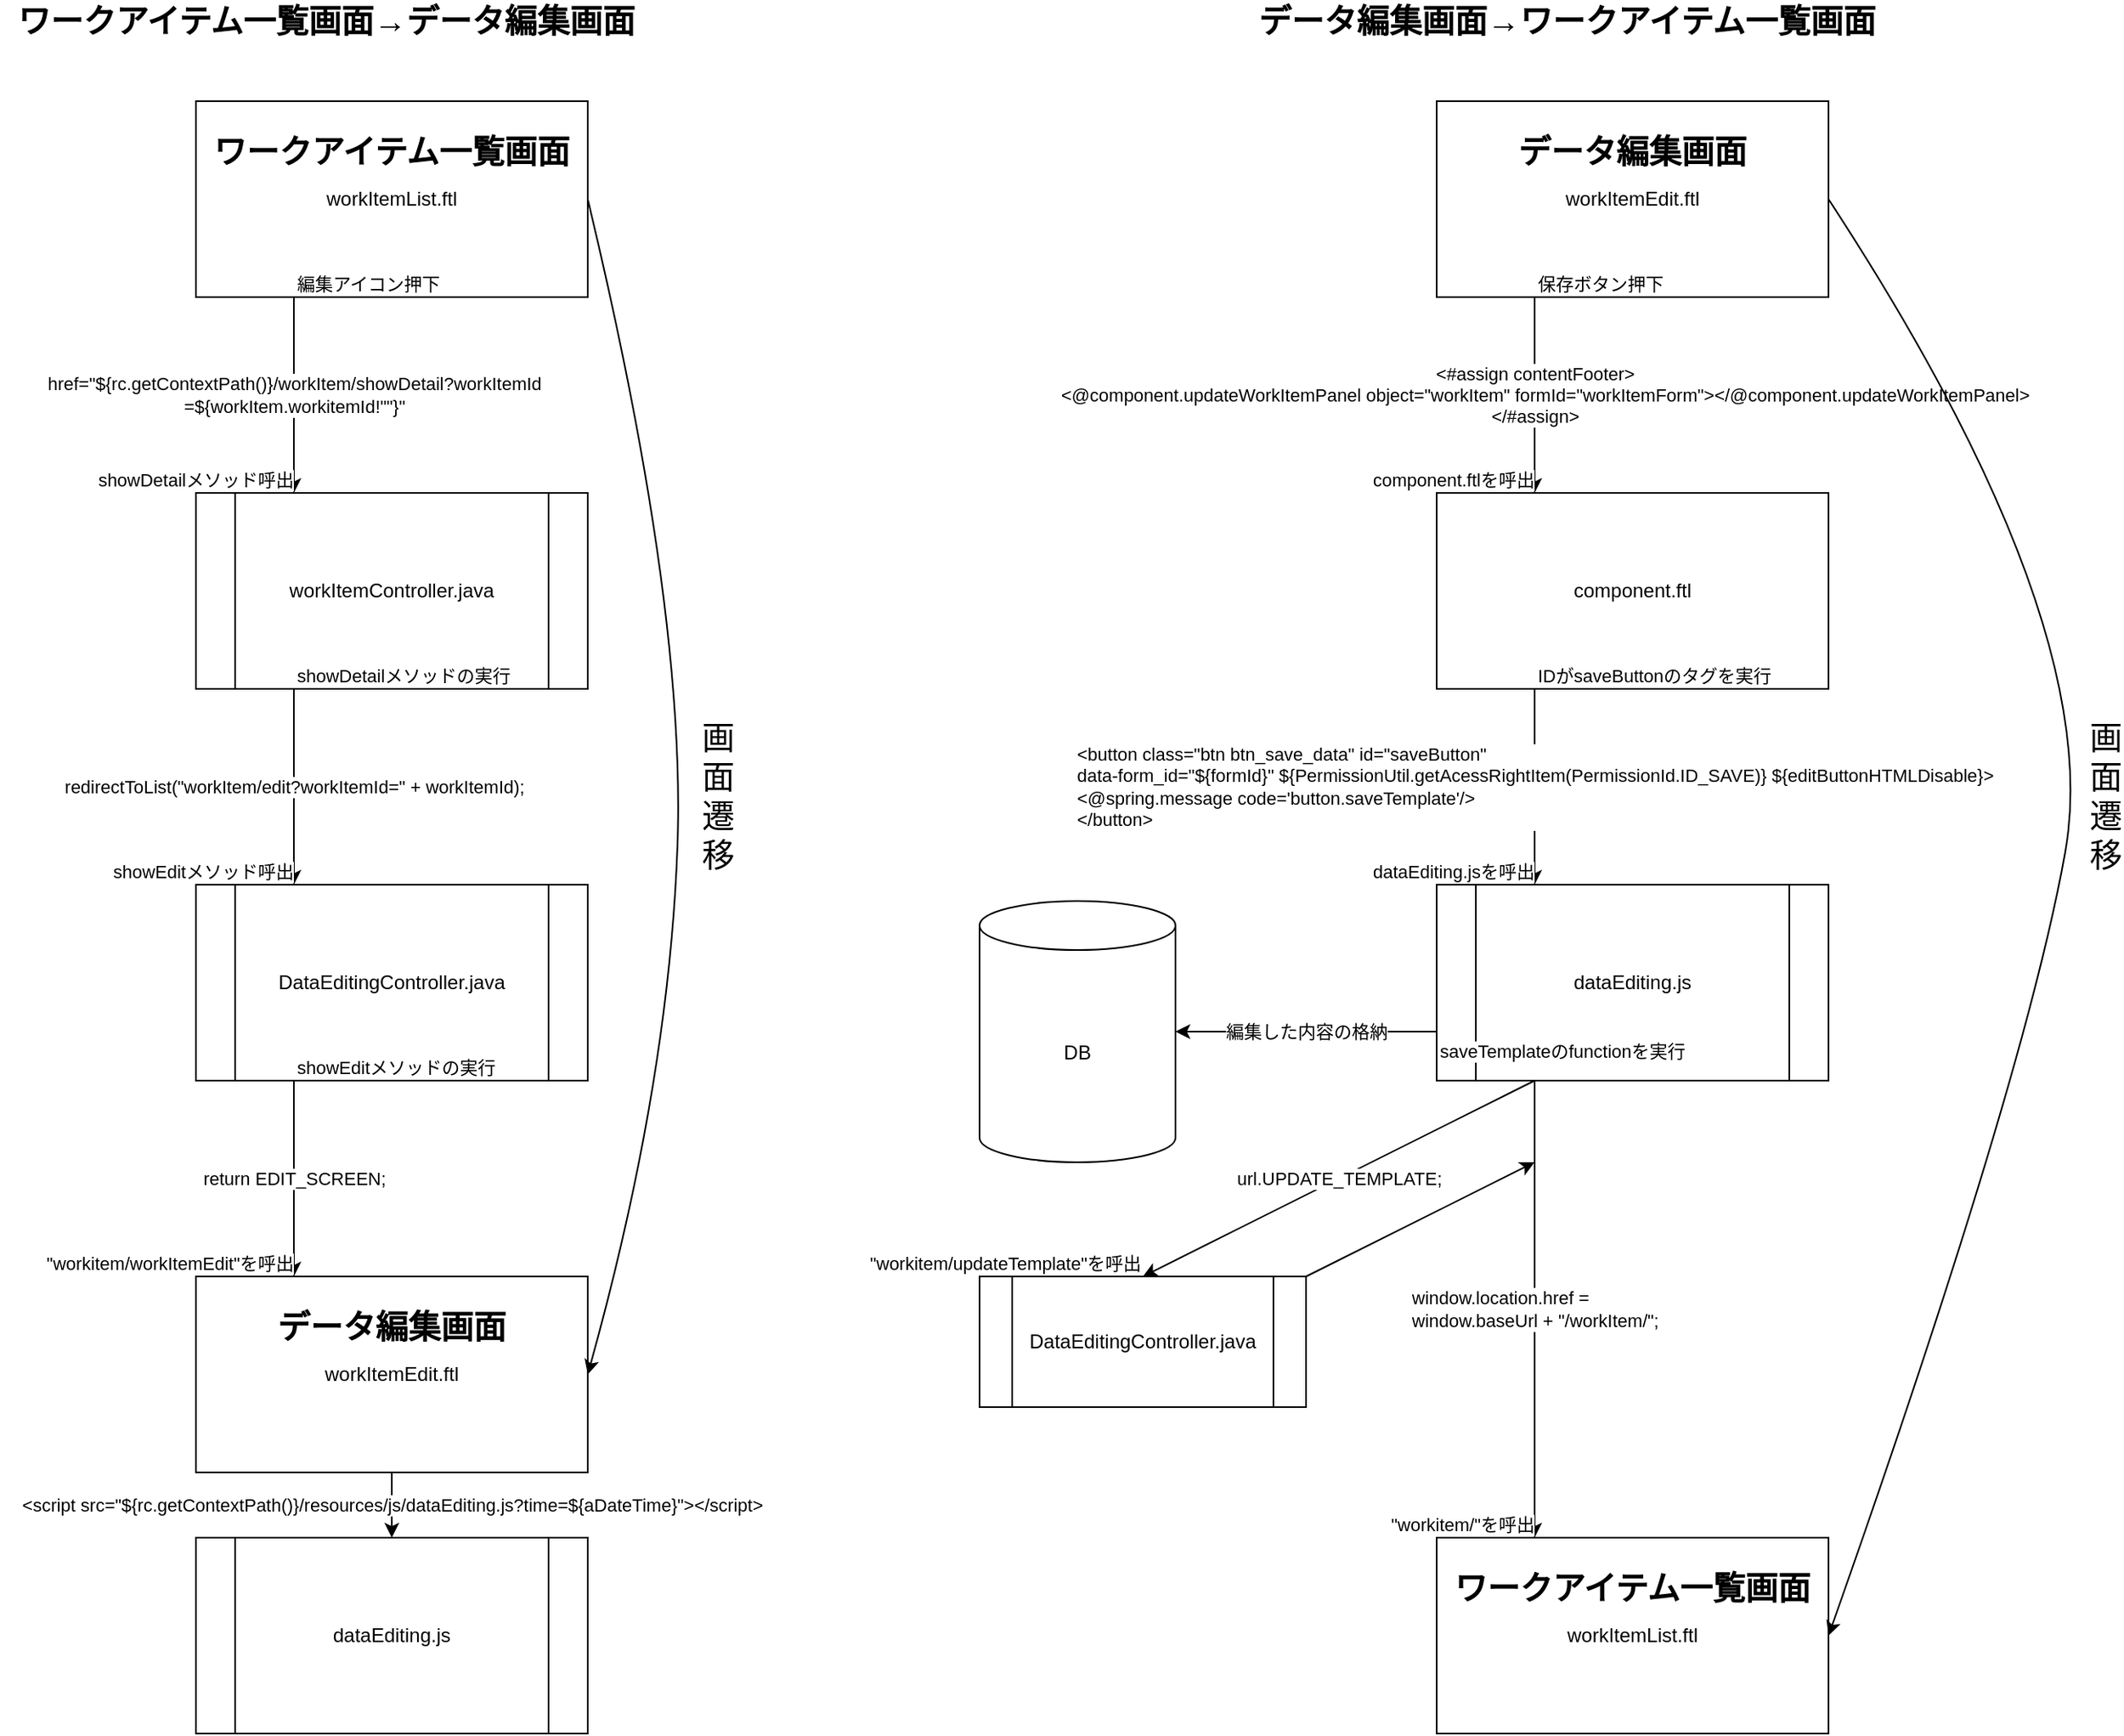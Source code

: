 <mxfile version="14.0.1" type="github">
  <diagram id="fj7cJ6oT8GaulSnIyn4V" name="Page-1">
    <mxGraphModel dx="1955" dy="896" grid="1" gridSize="10" guides="1" tooltips="1" connect="1" arrows="1" fold="1" page="1" pageScale="1" pageWidth="850" pageHeight="1100" math="0" shadow="0">
      <root>
        <mxCell id="0" />
        <mxCell id="1" parent="0" />
        <mxCell id="CFS5spEVcC0CDfMkqO9Q-1" value="workItemController.java" style="shape=process;whiteSpace=wrap;html=1;backgroundOutline=1;" parent="1" vertex="1">
          <mxGeometry x="120" y="320" width="240" height="120" as="geometry" />
        </mxCell>
        <mxCell id="CFS5spEVcC0CDfMkqO9Q-2" value="workItemList.ftl" style="rounded=0;whiteSpace=wrap;html=1;" parent="1" vertex="1">
          <mxGeometry x="120" y="80" width="240" height="120" as="geometry" />
        </mxCell>
        <mxCell id="CFS5spEVcC0CDfMkqO9Q-3" value="workItemEdit.ftl" style="rounded=0;whiteSpace=wrap;html=1;" parent="1" vertex="1">
          <mxGeometry x="120" y="800" width="240" height="120" as="geometry" />
        </mxCell>
        <mxCell id="CFS5spEVcC0CDfMkqO9Q-7" value="&lt;font style=&quot;font-size: 20px&quot;&gt;&lt;b&gt;&lt;font style=&quot;font-size: 20px&quot;&gt;データ編集画面→&lt;/font&gt;ワークアイテム一覧画面&lt;/b&gt;&lt;/font&gt;" style="text;html=1;strokeColor=none;fillColor=none;align=center;verticalAlign=middle;whiteSpace=wrap;rounded=0;" parent="1" vertex="1">
          <mxGeometry x="760" y="20" width="400" height="20" as="geometry" />
        </mxCell>
        <mxCell id="CFS5spEVcC0CDfMkqO9Q-8" value="&lt;font style=&quot;font-size: 20px&quot;&gt;&lt;b&gt;ワークアイテム一覧画面→データ編集画面&lt;/b&gt;&lt;/font&gt;" style="text;html=1;strokeColor=none;fillColor=none;align=center;verticalAlign=middle;whiteSpace=wrap;rounded=0;" parent="1" vertex="1">
          <mxGeometry y="20" width="400" height="20" as="geometry" />
        </mxCell>
        <mxCell id="CFS5spEVcC0CDfMkqO9Q-10" value="DataEditingController.java" style="shape=process;whiteSpace=wrap;html=1;backgroundOutline=1;" parent="1" vertex="1">
          <mxGeometry x="120" y="560" width="240" height="120" as="geometry" />
        </mxCell>
        <mxCell id="CFS5spEVcC0CDfMkqO9Q-11" value="component.ftl" style="rounded=0;whiteSpace=wrap;html=1;" parent="1" vertex="1">
          <mxGeometry x="880" y="320" width="240" height="120" as="geometry" />
        </mxCell>
        <mxCell id="CFS5spEVcC0CDfMkqO9Q-13" value="Label" style="endArrow=classic;html=1;exitX=0.25;exitY=1;exitDx=0;exitDy=0;entryX=0.25;entryY=0;entryDx=0;entryDy=0;" parent="1" source="CFS5spEVcC0CDfMkqO9Q-2" target="CFS5spEVcC0CDfMkqO9Q-1" edge="1">
          <mxGeometry relative="1" as="geometry">
            <mxPoint x="170" y="240" as="sourcePoint" />
            <mxPoint x="330" y="240" as="targetPoint" />
          </mxGeometry>
        </mxCell>
        <mxCell id="CFS5spEVcC0CDfMkqO9Q-14" value="href=&quot;${rc.getContextPath()}/workItem/showDetail?workItemId&lt;br&gt;=${workItem.workitemId!&quot;&quot;}&quot;" style="edgeLabel;resizable=0;html=1;align=center;verticalAlign=middle;" parent="CFS5spEVcC0CDfMkqO9Q-13" connectable="0" vertex="1">
          <mxGeometry relative="1" as="geometry" />
        </mxCell>
        <mxCell id="CFS5spEVcC0CDfMkqO9Q-15" value="編集アイコン押下" style="edgeLabel;resizable=0;html=1;align=left;verticalAlign=bottom;" parent="CFS5spEVcC0CDfMkqO9Q-13" connectable="0" vertex="1">
          <mxGeometry x="-1" relative="1" as="geometry" />
        </mxCell>
        <mxCell id="CFS5spEVcC0CDfMkqO9Q-16" value="showDetailメソッド呼出" style="edgeLabel;resizable=0;html=1;align=right;verticalAlign=bottom;" parent="CFS5spEVcC0CDfMkqO9Q-13" connectable="0" vertex="1">
          <mxGeometry x="1" relative="1" as="geometry" />
        </mxCell>
        <mxCell id="CFS5spEVcC0CDfMkqO9Q-17" value="Label" style="endArrow=classic;html=1;exitX=0.25;exitY=1;exitDx=0;exitDy=0;entryX=0.25;entryY=0;entryDx=0;entryDy=0;" parent="1" source="CFS5spEVcC0CDfMkqO9Q-1" target="CFS5spEVcC0CDfMkqO9Q-10" edge="1">
          <mxGeometry relative="1" as="geometry">
            <mxPoint x="40" y="520" as="sourcePoint" />
            <mxPoint x="200" y="520" as="targetPoint" />
            <Array as="points" />
          </mxGeometry>
        </mxCell>
        <mxCell id="CFS5spEVcC0CDfMkqO9Q-18" value="&lt;div style=&quot;text-align: left&quot;&gt;redirectToList(&quot;workItem/edit?workItemId=&quot; + workItemId);&lt;/div&gt;" style="edgeLabel;resizable=0;html=1;align=center;verticalAlign=middle;" parent="CFS5spEVcC0CDfMkqO9Q-17" connectable="0" vertex="1">
          <mxGeometry relative="1" as="geometry" />
        </mxCell>
        <mxCell id="CFS5spEVcC0CDfMkqO9Q-19" value="showDetailメソッドの実行" style="edgeLabel;resizable=0;html=1;align=left;verticalAlign=bottom;" parent="CFS5spEVcC0CDfMkqO9Q-17" connectable="0" vertex="1">
          <mxGeometry x="-1" relative="1" as="geometry" />
        </mxCell>
        <mxCell id="CFS5spEVcC0CDfMkqO9Q-20" value="showEditメソッド呼出" style="edgeLabel;resizable=0;html=1;align=right;verticalAlign=bottom;" parent="CFS5spEVcC0CDfMkqO9Q-17" connectable="0" vertex="1">
          <mxGeometry x="1" relative="1" as="geometry" />
        </mxCell>
        <mxCell id="CFS5spEVcC0CDfMkqO9Q-21" value="Label" style="endArrow=classic;html=1;exitX=0.25;exitY=1;exitDx=0;exitDy=0;entryX=0.25;entryY=0;entryDx=0;entryDy=0;" parent="1" source="CFS5spEVcC0CDfMkqO9Q-10" target="CFS5spEVcC0CDfMkqO9Q-3" edge="1">
          <mxGeometry relative="1" as="geometry">
            <mxPoint x="530" y="640" as="sourcePoint" />
            <mxPoint x="650" y="840" as="targetPoint" />
            <Array as="points" />
          </mxGeometry>
        </mxCell>
        <mxCell id="CFS5spEVcC0CDfMkqO9Q-22" value="&lt;div style=&quot;text-align: left&quot;&gt;return EDIT_SCREEN;&lt;/div&gt;" style="edgeLabel;resizable=0;html=1;align=center;verticalAlign=middle;" parent="CFS5spEVcC0CDfMkqO9Q-21" connectable="0" vertex="1">
          <mxGeometry relative="1" as="geometry" />
        </mxCell>
        <mxCell id="CFS5spEVcC0CDfMkqO9Q-23" value="showEditメソッドの実行" style="edgeLabel;resizable=0;html=1;align=left;verticalAlign=bottom;" parent="CFS5spEVcC0CDfMkqO9Q-21" connectable="0" vertex="1">
          <mxGeometry x="-1" relative="1" as="geometry" />
        </mxCell>
        <mxCell id="CFS5spEVcC0CDfMkqO9Q-24" value="&quot;workitem/workItemEdit&quot;を呼出" style="edgeLabel;resizable=0;html=1;align=right;verticalAlign=bottom;" parent="CFS5spEVcC0CDfMkqO9Q-21" connectable="0" vertex="1">
          <mxGeometry x="1" relative="1" as="geometry" />
        </mxCell>
        <mxCell id="CFS5spEVcC0CDfMkqO9Q-27" value="" style="curved=1;endArrow=classic;html=1;fillColor=#33001A;exitX=1;exitY=0.5;exitDx=0;exitDy=0;entryX=1;entryY=0.5;entryDx=0;entryDy=0;" parent="1" source="CFS5spEVcC0CDfMkqO9Q-2" target="CFS5spEVcC0CDfMkqO9Q-3" edge="1">
          <mxGeometry width="50" height="50" relative="1" as="geometry">
            <mxPoint x="530" y="530" as="sourcePoint" />
            <mxPoint x="580" y="480" as="targetPoint" />
            <Array as="points">
              <mxPoint x="420" y="390" />
              <mxPoint x="410" y="680" />
            </Array>
          </mxGeometry>
        </mxCell>
        <mxCell id="CFS5spEVcC0CDfMkqO9Q-28" value="&lt;font style=&quot;font-size: 20px&quot;&gt;画面遷移&lt;/font&gt;" style="text;html=1;strokeColor=none;fillColor=none;align=center;verticalAlign=middle;whiteSpace=wrap;rounded=0;" parent="1" vertex="1">
          <mxGeometry x="430" y="480" width="20" height="50" as="geometry" />
        </mxCell>
        <mxCell id="ggs_NN2yI3XCKBR60X58-2" value="workItemEdit.ftl" style="rounded=0;whiteSpace=wrap;html=1;" parent="1" vertex="1">
          <mxGeometry x="880" y="80" width="240" height="120" as="geometry" />
        </mxCell>
        <mxCell id="ggs_NN2yI3XCKBR60X58-3" value="workItemList.ftl" style="rounded=0;whiteSpace=wrap;html=1;" parent="1" vertex="1">
          <mxGeometry x="880" y="960" width="240" height="120" as="geometry" />
        </mxCell>
        <mxCell id="ggs_NN2yI3XCKBR60X58-4" value="dataEditing.js" style="shape=process;whiteSpace=wrap;html=1;backgroundOutline=1;" parent="1" vertex="1">
          <mxGeometry x="880" y="560" width="240" height="120" as="geometry" />
        </mxCell>
        <mxCell id="ggs_NN2yI3XCKBR60X58-5" value="Label" style="endArrow=classic;html=1;exitX=0.25;exitY=1;exitDx=0;exitDy=0;entryX=0.25;entryY=0;entryDx=0;entryDy=0;" parent="1" source="ggs_NN2yI3XCKBR60X58-2" target="CFS5spEVcC0CDfMkqO9Q-11" edge="1">
          <mxGeometry relative="1" as="geometry">
            <mxPoint x="930" y="240" as="sourcePoint" />
            <mxPoint x="970" y="310" as="targetPoint" />
          </mxGeometry>
        </mxCell>
        <mxCell id="ggs_NN2yI3XCKBR60X58-6" value="&lt;div&gt;&amp;lt;#assign contentFooter&amp;gt;&lt;/div&gt;&lt;div&gt;&amp;nbsp; &amp;nbsp; &amp;lt;@component.updateWorkItemPanel object=&quot;workItem&quot; formId=&quot;workItemForm&quot;&amp;gt;&amp;lt;/@component.updateWorkItemPanel&amp;gt;&lt;/div&gt;&lt;div&gt;&amp;lt;/#assign&amp;gt;&lt;/div&gt;" style="edgeLabel;resizable=0;html=1;align=center;verticalAlign=middle;" parent="ggs_NN2yI3XCKBR60X58-5" connectable="0" vertex="1">
          <mxGeometry relative="1" as="geometry" />
        </mxCell>
        <mxCell id="ggs_NN2yI3XCKBR60X58-7" value="保存ボタン押下" style="edgeLabel;resizable=0;html=1;align=left;verticalAlign=bottom;" parent="ggs_NN2yI3XCKBR60X58-5" connectable="0" vertex="1">
          <mxGeometry x="-1" relative="1" as="geometry" />
        </mxCell>
        <mxCell id="ggs_NN2yI3XCKBR60X58-8" value="component.ftlを呼出" style="edgeLabel;resizable=0;html=1;align=right;verticalAlign=bottom;" parent="ggs_NN2yI3XCKBR60X58-5" connectable="0" vertex="1">
          <mxGeometry x="1" relative="1" as="geometry" />
        </mxCell>
        <mxCell id="ggs_NN2yI3XCKBR60X58-9" value="Label" style="endArrow=classic;html=1;entryX=0.25;entryY=0;entryDx=0;entryDy=0;exitX=0.25;exitY=1;exitDx=0;exitDy=0;" parent="1" source="CFS5spEVcC0CDfMkqO9Q-11" target="ggs_NN2yI3XCKBR60X58-4" edge="1">
          <mxGeometry relative="1" as="geometry">
            <mxPoint x="970" y="460" as="sourcePoint" />
            <mxPoint x="960" y="520" as="targetPoint" />
            <Array as="points" />
          </mxGeometry>
        </mxCell>
        <mxCell id="ggs_NN2yI3XCKBR60X58-10" value="&lt;div style=&quot;text-align: left&quot;&gt;&lt;div&gt;&amp;lt;button class=&quot;btn btn_save_data&quot; id=&quot;saveButton&quot;&lt;/div&gt;&lt;div&gt;&lt;span&gt; &lt;/span&gt;data-form_id=&quot;${formId}&quot; ${PermissionUtil.getAcessRightItem(PermissionId.ID_SAVE)} ${editButtonHTMLDisable}&amp;gt;&lt;/div&gt;&lt;div&gt;&lt;span&gt; &lt;/span&gt;&amp;lt;@spring.message code=&#39;button.saveTemplate&#39;/&amp;gt;&lt;/div&gt;&lt;div&gt;&amp;lt;/button&amp;gt;&lt;/div&gt;&lt;/div&gt;" style="edgeLabel;resizable=0;html=1;align=center;verticalAlign=middle;" parent="ggs_NN2yI3XCKBR60X58-9" connectable="0" vertex="1">
          <mxGeometry relative="1" as="geometry" />
        </mxCell>
        <mxCell id="ggs_NN2yI3XCKBR60X58-11" value="IDがsaveButtonのタグを実行" style="edgeLabel;resizable=0;html=1;align=left;verticalAlign=bottom;" parent="ggs_NN2yI3XCKBR60X58-9" connectable="0" vertex="1">
          <mxGeometry x="-1" relative="1" as="geometry" />
        </mxCell>
        <mxCell id="ggs_NN2yI3XCKBR60X58-12" value="dataEditing.jsを呼出" style="edgeLabel;resizable=0;html=1;align=right;verticalAlign=bottom;" parent="ggs_NN2yI3XCKBR60X58-9" connectable="0" vertex="1">
          <mxGeometry x="1" relative="1" as="geometry" />
        </mxCell>
        <mxCell id="ggs_NN2yI3XCKBR60X58-13" value="Label" style="endArrow=classic;html=1;exitX=0.25;exitY=1;exitDx=0;exitDy=0;entryX=0.25;entryY=0;entryDx=0;entryDy=0;" parent="1" source="ggs_NN2yI3XCKBR60X58-4" target="ggs_NN2yI3XCKBR60X58-3" edge="1">
          <mxGeometry relative="1" as="geometry">
            <mxPoint x="1290" y="640" as="sourcePoint" />
            <mxPoint x="1410" y="840" as="targetPoint" />
            <Array as="points" />
          </mxGeometry>
        </mxCell>
        <mxCell id="ggs_NN2yI3XCKBR60X58-14" value="&lt;div style=&quot;text-align: left&quot;&gt;window.location.href =&amp;nbsp;&lt;/div&gt;&lt;div style=&quot;text-align: left&quot;&gt;window.baseUrl + &quot;/workItem/&quot;;&lt;/div&gt;" style="edgeLabel;resizable=0;html=1;align=center;verticalAlign=middle;" parent="ggs_NN2yI3XCKBR60X58-13" connectable="0" vertex="1">
          <mxGeometry relative="1" as="geometry" />
        </mxCell>
        <mxCell id="ggs_NN2yI3XCKBR60X58-16" value="&quot;workitem/&quot;を呼出" style="edgeLabel;resizable=0;html=1;align=right;verticalAlign=bottom;" parent="ggs_NN2yI3XCKBR60X58-13" connectable="0" vertex="1">
          <mxGeometry x="1" relative="1" as="geometry" />
        </mxCell>
        <mxCell id="ggs_NN2yI3XCKBR60X58-17" value="" style="curved=1;endArrow=classic;html=1;fillColor=#33001A;exitX=1;exitY=0.5;exitDx=0;exitDy=0;entryX=1;entryY=0.5;entryDx=0;entryDy=0;" parent="1" source="ggs_NN2yI3XCKBR60X58-2" target="ggs_NN2yI3XCKBR60X58-3" edge="1">
          <mxGeometry width="50" height="50" relative="1" as="geometry">
            <mxPoint x="1290" y="530" as="sourcePoint" />
            <mxPoint x="1340" y="480" as="targetPoint" />
            <Array as="points">
              <mxPoint x="1290" y="400" />
              <mxPoint x="1240" y="680" />
            </Array>
          </mxGeometry>
        </mxCell>
        <mxCell id="ggs_NN2yI3XCKBR60X58-18" value="&lt;font style=&quot;font-size: 20px&quot;&gt;画面遷移&lt;/font&gt;" style="text;html=1;strokeColor=none;fillColor=none;align=center;verticalAlign=middle;whiteSpace=wrap;rounded=0;" parent="1" vertex="1">
          <mxGeometry x="1280" y="480" width="20" height="50" as="geometry" />
        </mxCell>
        <mxCell id="ggs_NN2yI3XCKBR60X58-20" value="&lt;font style=&quot;font-size: 20px&quot;&gt;&lt;b&gt;ワークアイテム一覧画面&lt;/b&gt;&lt;/font&gt;" style="text;html=1;strokeColor=none;fillColor=none;align=center;verticalAlign=middle;whiteSpace=wrap;rounded=0;" parent="1" vertex="1">
          <mxGeometry x="120" y="100" width="240" height="20" as="geometry" />
        </mxCell>
        <mxCell id="ggs_NN2yI3XCKBR60X58-21" value="&lt;font style=&quot;font-size: 20px&quot;&gt;&lt;b&gt;データ編集画面&lt;/b&gt;&lt;/font&gt;" style="text;html=1;strokeColor=none;fillColor=none;align=center;verticalAlign=middle;whiteSpace=wrap;rounded=0;" parent="1" vertex="1">
          <mxGeometry x="120" y="820" width="240" height="20" as="geometry" />
        </mxCell>
        <mxCell id="ggs_NN2yI3XCKBR60X58-23" value="&lt;font style=&quot;font-size: 20px&quot;&gt;&lt;b&gt;データ編集画面&lt;/b&gt;&lt;/font&gt;" style="text;html=1;strokeColor=none;fillColor=none;align=center;verticalAlign=middle;whiteSpace=wrap;rounded=0;" parent="1" vertex="1">
          <mxGeometry x="880" y="100" width="240" height="20" as="geometry" />
        </mxCell>
        <mxCell id="ggs_NN2yI3XCKBR60X58-24" value="&lt;font style=&quot;font-size: 20px&quot;&gt;&lt;b&gt;ワークアイテム一覧画面&lt;/b&gt;&lt;/font&gt;" style="text;html=1;strokeColor=none;fillColor=none;align=center;verticalAlign=middle;whiteSpace=wrap;rounded=0;" parent="1" vertex="1">
          <mxGeometry x="880" y="980" width="240" height="20" as="geometry" />
        </mxCell>
        <mxCell id="ggs_NN2yI3XCKBR60X58-25" value="DB" style="shape=cylinder3;whiteSpace=wrap;html=1;boundedLbl=1;backgroundOutline=1;size=15;" parent="1" vertex="1">
          <mxGeometry x="600" y="570" width="120" height="160" as="geometry" />
        </mxCell>
        <mxCell id="ggs_NN2yI3XCKBR60X58-26" value="Label" style="endArrow=classic;html=1;exitX=0;exitY=0.75;exitDx=0;exitDy=0;entryX=1;entryY=0.5;entryDx=0;entryDy=0;entryPerimeter=0;" parent="1" source="ggs_NN2yI3XCKBR60X58-4" target="ggs_NN2yI3XCKBR60X58-25" edge="1">
          <mxGeometry relative="1" as="geometry">
            <mxPoint x="830" y="610" as="sourcePoint" />
            <mxPoint x="830" y="770" as="targetPoint" />
            <Array as="points" />
          </mxGeometry>
        </mxCell>
        <mxCell id="ggs_NN2yI3XCKBR60X58-27" value="&lt;div style=&quot;text-align: left&quot;&gt;編集した内容の格納&lt;/div&gt;" style="edgeLabel;resizable=0;html=1;align=center;verticalAlign=middle;" parent="ggs_NN2yI3XCKBR60X58-26" connectable="0" vertex="1">
          <mxGeometry relative="1" as="geometry" />
        </mxCell>
        <mxCell id="ggs_NN2yI3XCKBR60X58-28" value="saveTemplateのfunctionを実行" style="edgeLabel;resizable=0;html=1;align=left;verticalAlign=bottom;" parent="ggs_NN2yI3XCKBR60X58-26" connectable="0" vertex="1">
          <mxGeometry x="-1" relative="1" as="geometry">
            <mxPoint y="20" as="offset" />
          </mxGeometry>
        </mxCell>
        <mxCell id="8MmJQn8j7XMEYnY0gTtd-1" value="dataEditing.js" style="shape=process;whiteSpace=wrap;html=1;backgroundOutline=1;" parent="1" vertex="1">
          <mxGeometry x="120" y="960" width="240" height="120" as="geometry" />
        </mxCell>
        <mxCell id="8MmJQn8j7XMEYnY0gTtd-4" value="" style="endArrow=classic;html=1;exitX=0.5;exitY=1;exitDx=0;exitDy=0;entryX=0.5;entryY=0;entryDx=0;entryDy=0;" parent="1" source="CFS5spEVcC0CDfMkqO9Q-3" target="8MmJQn8j7XMEYnY0gTtd-1" edge="1">
          <mxGeometry relative="1" as="geometry">
            <mxPoint x="250" y="940" as="sourcePoint" />
            <mxPoint x="350" y="940" as="targetPoint" />
          </mxGeometry>
        </mxCell>
        <mxCell id="8MmJQn8j7XMEYnY0gTtd-5" value="&amp;lt;script src=&quot;${rc.getContextPath()}/resources/js/dataEditing.js?time=${aDateTime}&quot;&amp;gt;&amp;lt;/script&amp;gt;" style="edgeLabel;resizable=0;html=1;align=center;verticalAlign=middle;" parent="8MmJQn8j7XMEYnY0gTtd-4" connectable="0" vertex="1">
          <mxGeometry relative="1" as="geometry" />
        </mxCell>
        <mxCell id="8MmJQn8j7XMEYnY0gTtd-6" value="DataEditingController.java" style="shape=process;whiteSpace=wrap;html=1;backgroundOutline=1;" parent="1" vertex="1">
          <mxGeometry x="600" y="800" width="200" height="80" as="geometry" />
        </mxCell>
        <mxCell id="2CtC0O20vSlC3HFhTkB5-1" value="Label" style="endArrow=classic;html=1;exitX=0.25;exitY=1;exitDx=0;exitDy=0;entryX=0.5;entryY=0;entryDx=0;entryDy=0;" edge="1" parent="1" source="ggs_NN2yI3XCKBR60X58-4" target="8MmJQn8j7XMEYnY0gTtd-6">
          <mxGeometry relative="1" as="geometry">
            <mxPoint x="1060" y="680" as="sourcePoint" />
            <mxPoint x="1060" y="760" as="targetPoint" />
            <Array as="points" />
          </mxGeometry>
        </mxCell>
        <mxCell id="2CtC0O20vSlC3HFhTkB5-2" value="&lt;div style=&quot;text-align: left&quot;&gt;url.UPDATE_TEMPLATE;&lt;/div&gt;" style="edgeLabel;resizable=0;html=1;align=center;verticalAlign=middle;" connectable="0" vertex="1" parent="2CtC0O20vSlC3HFhTkB5-1">
          <mxGeometry relative="1" as="geometry" />
        </mxCell>
        <mxCell id="2CtC0O20vSlC3HFhTkB5-3" value="&quot;workitem/updateTemplate&quot;を呼出" style="edgeLabel;resizable=0;html=1;align=right;verticalAlign=bottom;" connectable="0" vertex="1" parent="2CtC0O20vSlC3HFhTkB5-1">
          <mxGeometry x="1" relative="1" as="geometry" />
        </mxCell>
        <mxCell id="2CtC0O20vSlC3HFhTkB5-4" value="" style="endArrow=classic;html=1;exitX=1;exitY=0;exitDx=0;exitDy=0;" edge="1" parent="1" source="8MmJQn8j7XMEYnY0gTtd-6">
          <mxGeometry width="50" height="50" relative="1" as="geometry">
            <mxPoint x="800" y="810" as="sourcePoint" />
            <mxPoint x="940" y="730" as="targetPoint" />
          </mxGeometry>
        </mxCell>
      </root>
    </mxGraphModel>
  </diagram>
</mxfile>
